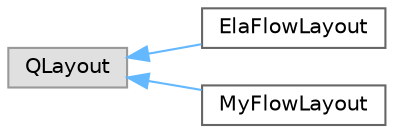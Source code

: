 digraph "类继承关系图"
{
 // LATEX_PDF_SIZE
  bgcolor="transparent";
  edge [fontname=Helvetica,fontsize=10,labelfontname=Helvetica,labelfontsize=10];
  node [fontname=Helvetica,fontsize=10,shape=box,height=0.2,width=0.4];
  rankdir="LR";
  Node0 [id="Node000000",label="QLayout",height=0.2,width=0.4,color="grey60", fillcolor="#E0E0E0", style="filled",tooltip=" "];
  Node0 -> Node1 [id="edge309_Node000000_Node000001",dir="back",color="steelblue1",style="solid",tooltip=" "];
  Node1 [id="Node000001",label="ElaFlowLayout",height=0.2,width=0.4,color="grey40", fillcolor="white", style="filled",URL="$class_ela_flow_layout.html",tooltip="流式布局类，支持动态排列控件并提供动画效果"];
  Node0 -> Node2 [id="edge310_Node000000_Node000002",dir="back",color="steelblue1",style="solid",tooltip=" "];
  Node2 [id="Node000002",label="MyFlowLayout",height=0.2,width=0.4,color="grey40", fillcolor="white", style="filled",URL="$class_my_flow_layout.html",tooltip="自定义流布局类，支持动态调整控件间距和换行"];
}
